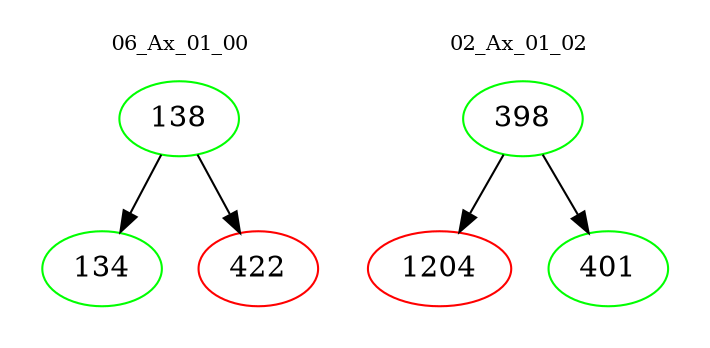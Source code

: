 digraph{
subgraph cluster_0 {
color = white
label = "06_Ax_01_00";
fontsize=10;
T0_138 [label="138", color="green"]
T0_138 -> T0_134 [color="black"]
T0_134 [label="134", color="green"]
T0_138 -> T0_422 [color="black"]
T0_422 [label="422", color="red"]
}
subgraph cluster_1 {
color = white
label = "02_Ax_01_02";
fontsize=10;
T1_398 [label="398", color="green"]
T1_398 -> T1_1204 [color="black"]
T1_1204 [label="1204", color="red"]
T1_398 -> T1_401 [color="black"]
T1_401 [label="401", color="green"]
}
}
